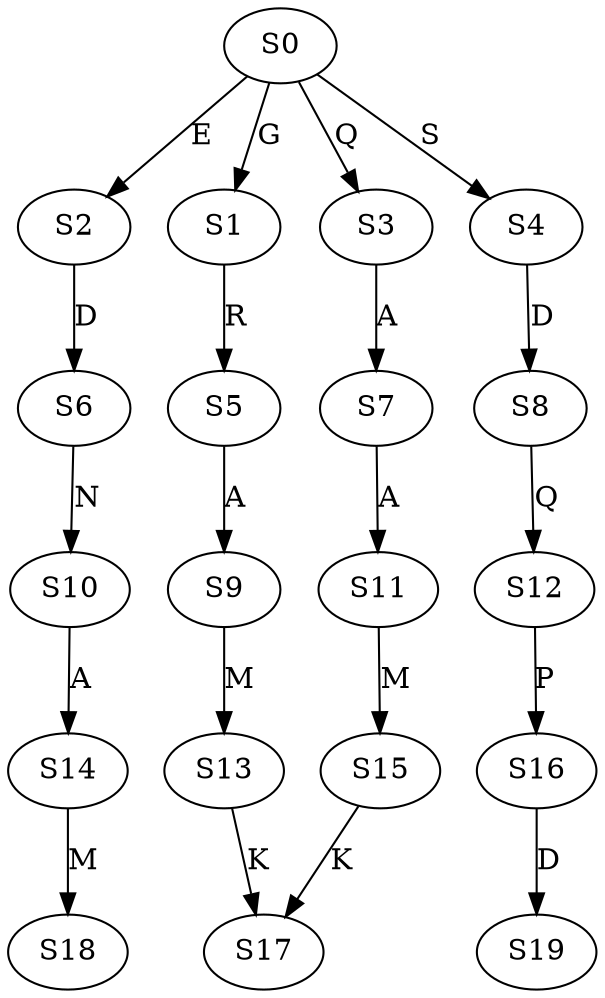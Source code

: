 strict digraph  {
	S0 -> S1 [ label = G ];
	S0 -> S2 [ label = E ];
	S0 -> S3 [ label = Q ];
	S0 -> S4 [ label = S ];
	S1 -> S5 [ label = R ];
	S2 -> S6 [ label = D ];
	S3 -> S7 [ label = A ];
	S4 -> S8 [ label = D ];
	S5 -> S9 [ label = A ];
	S6 -> S10 [ label = N ];
	S7 -> S11 [ label = A ];
	S8 -> S12 [ label = Q ];
	S9 -> S13 [ label = M ];
	S10 -> S14 [ label = A ];
	S11 -> S15 [ label = M ];
	S12 -> S16 [ label = P ];
	S13 -> S17 [ label = K ];
	S14 -> S18 [ label = M ];
	S15 -> S17 [ label = K ];
	S16 -> S19 [ label = D ];
}
